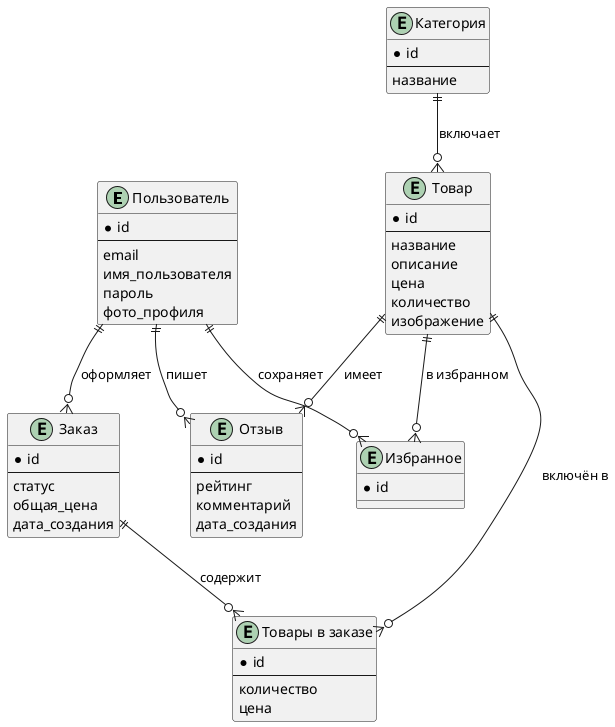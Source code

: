 @startuml
entity "Пользователь" as User {
    * id
    ---
    email
    имя_пользователя
    пароль
    фото_профиля
}

entity "Категория" as Category {
    * id
    ---
    название
}

entity "Товар" as Product {
    * id
    ---
    название
    описание
    цена
    количество
    изображение
}

entity "Заказ" as Order {
    * id
    ---
    статус
    общая_цена
    дата_создания
}

entity "Товары в заказе" as OrderItem {
    * id
    ---
    количество
    цена
}

entity "Отзыв" as Review {
    * id
    ---
    рейтинг
    комментарий
    дата_создания
}

entity "Избранное" as Wishlist {
    * id
}

' Определение связей (инфологический уровень)
User ||--o{ Order : "оформляет"
User ||--o{ Review : "пишет"
User ||--o{ Wishlist : "сохраняет"
Order ||--o{ OrderItem : "содержит"
Product ||--o{ OrderItem : "включён в"
Product ||--o{ Review : "имеет"
Product ||--o{ Wishlist : "в избранном"
Category ||--o{ Product : "включает"
@enduml

